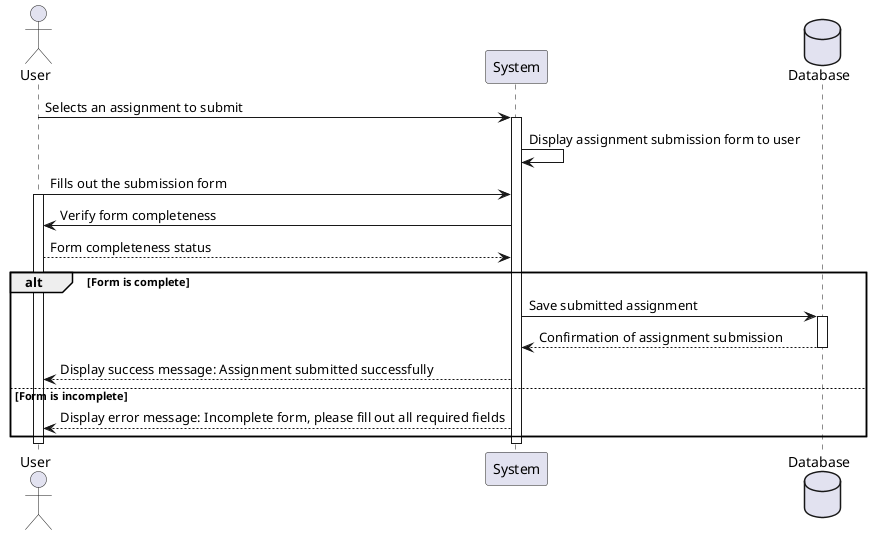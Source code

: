 @startuml
actor User as User
participant "System" as System
database Database as DB

User -> System: Selects an assignment to submit
activate System

System -> System: Display assignment submission form to user
User -> System: Fills out the submission form
activate User

System -> User: Verify form completeness
User --> System: Form completeness status

alt Form is complete
  System -> DB: Save submitted assignment
  activate DB
  DB --> System: Confirmation of assignment submission
  deactivate DB

  System --> User: Display success message: Assignment submitted successfully
else Form is incomplete
  System --> User: Display error message: Incomplete form, please fill out all required fields
end

deactivate User
deactivate System
@enduml
